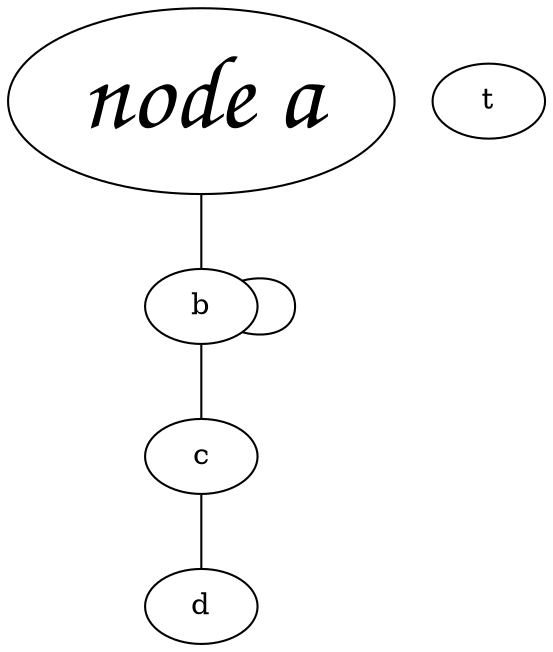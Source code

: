 strict graph {   
    b
   subgraph c {
       color = red
       a [fontname = "comic sans ms", label = "node a", fontsize = 50] 
        c
       subgraph {
           color = blue
           b -- c -- d
           b -- b 
           c -- b
       }
   }
   
   subgraph c2 {
       t
       a -- b
   }
}
